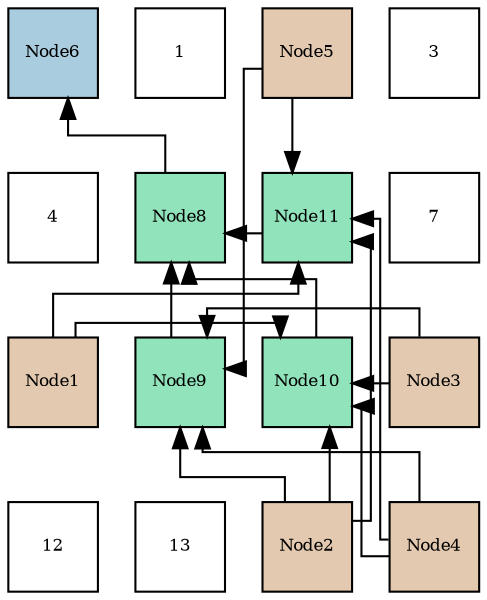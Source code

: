 digraph layout{
 rankdir=TB;
 splines=ortho;
 node [style=filled shape=square fixedsize=true width=0.6];
0[label="Node6", fontsize=8, fillcolor="#a9ccde"];
1[label="1", fontsize=8, fillcolor="#ffffff"];
2[label="Node5", fontsize=8, fillcolor="#e3c9af"];
3[label="3", fontsize=8, fillcolor="#ffffff"];
4[label="4", fontsize=8, fillcolor="#ffffff"];
5[label="Node8", fontsize=8, fillcolor="#91e3bb"];
6[label="Node11", fontsize=8, fillcolor="#91e3bb"];
7[label="7", fontsize=8, fillcolor="#ffffff"];
8[label="Node1", fontsize=8, fillcolor="#e3c9af"];
9[label="Node9", fontsize=8, fillcolor="#91e3bb"];
10[label="Node10", fontsize=8, fillcolor="#91e3bb"];
11[label="Node3", fontsize=8, fillcolor="#e3c9af"];
12[label="12", fontsize=8, fillcolor="#ffffff"];
13[label="13", fontsize=8, fillcolor="#ffffff"];
14[label="Node2", fontsize=8, fillcolor="#e3c9af"];
15[label="Node4", fontsize=8, fillcolor="#e3c9af"];
edge [constraint=false, style=vis];5 -> 0;
9 -> 5;
10 -> 5;
6 -> 5;
14 -> 9;
11 -> 9;
15 -> 9;
2 -> 9;
8 -> 10;
14 -> 10;
11 -> 10;
15 -> 10;
8 -> 6;
14 -> 6;
15 -> 6;
2 -> 6;
edge [constraint=true, style=invis];
0 -> 4 -> 8 -> 12;
1 -> 5 -> 9 -> 13;
2 -> 6 -> 10 -> 14;
3 -> 7 -> 11 -> 15;
rank = same {0 -> 1 -> 2 -> 3};
rank = same {4 -> 5 -> 6 -> 7};
rank = same {8 -> 9 -> 10 -> 11};
rank = same {12 -> 13 -> 14 -> 15};
}